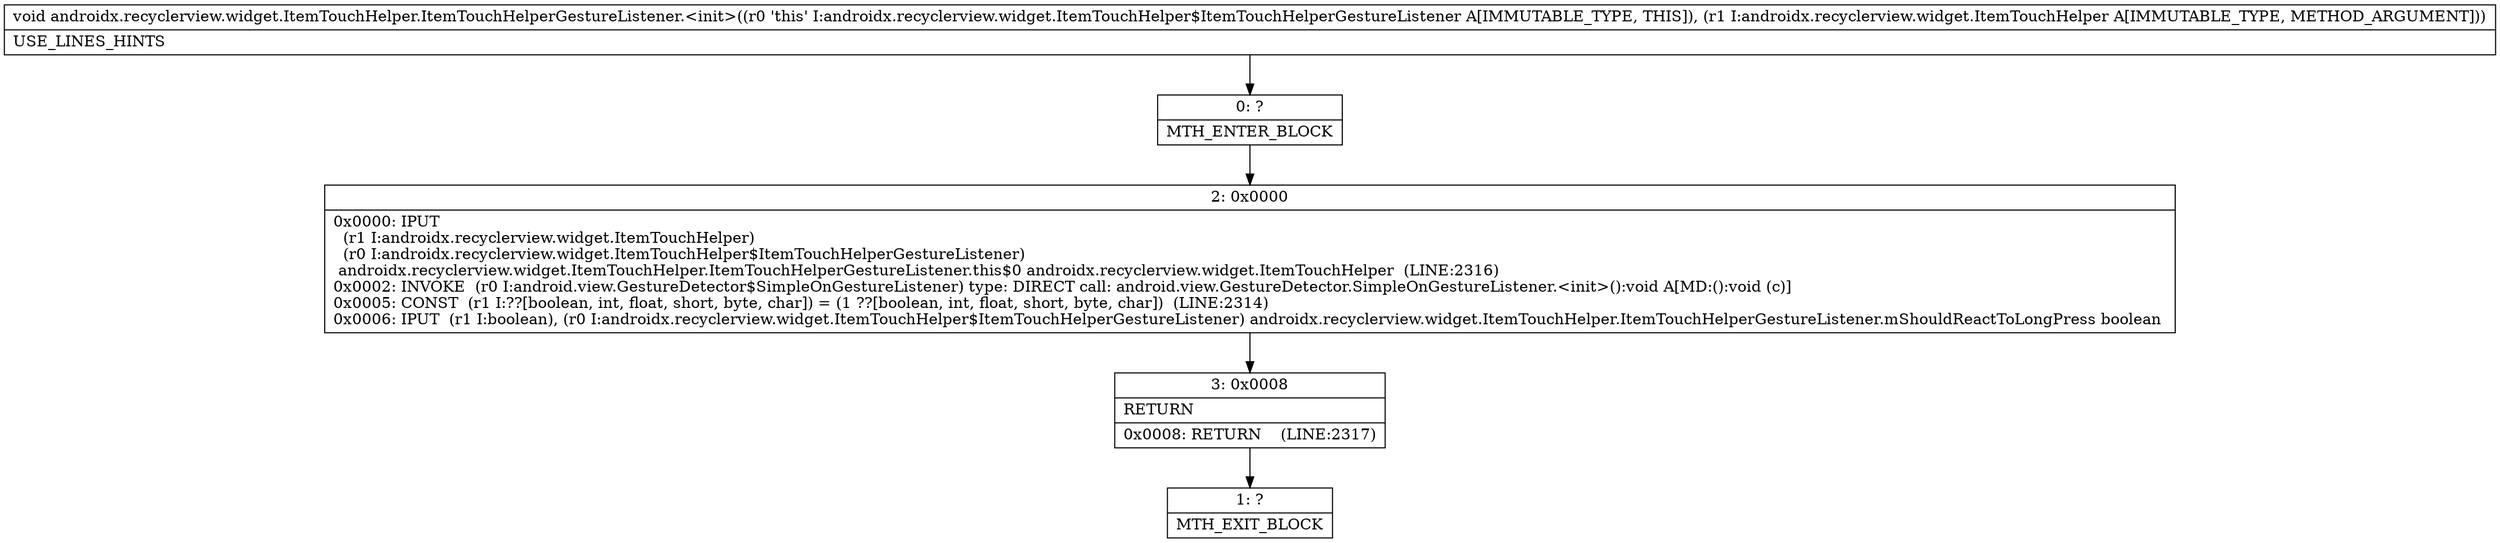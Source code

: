 digraph "CFG forandroidx.recyclerview.widget.ItemTouchHelper.ItemTouchHelperGestureListener.\<init\>(Landroidx\/recyclerview\/widget\/ItemTouchHelper;)V" {
Node_0 [shape=record,label="{0\:\ ?|MTH_ENTER_BLOCK\l}"];
Node_2 [shape=record,label="{2\:\ 0x0000|0x0000: IPUT  \l  (r1 I:androidx.recyclerview.widget.ItemTouchHelper)\l  (r0 I:androidx.recyclerview.widget.ItemTouchHelper$ItemTouchHelperGestureListener)\l androidx.recyclerview.widget.ItemTouchHelper.ItemTouchHelperGestureListener.this$0 androidx.recyclerview.widget.ItemTouchHelper  (LINE:2316)\l0x0002: INVOKE  (r0 I:android.view.GestureDetector$SimpleOnGestureListener) type: DIRECT call: android.view.GestureDetector.SimpleOnGestureListener.\<init\>():void A[MD:():void (c)]\l0x0005: CONST  (r1 I:??[boolean, int, float, short, byte, char]) = (1 ??[boolean, int, float, short, byte, char])  (LINE:2314)\l0x0006: IPUT  (r1 I:boolean), (r0 I:androidx.recyclerview.widget.ItemTouchHelper$ItemTouchHelperGestureListener) androidx.recyclerview.widget.ItemTouchHelper.ItemTouchHelperGestureListener.mShouldReactToLongPress boolean \l}"];
Node_3 [shape=record,label="{3\:\ 0x0008|RETURN\l|0x0008: RETURN    (LINE:2317)\l}"];
Node_1 [shape=record,label="{1\:\ ?|MTH_EXIT_BLOCK\l}"];
MethodNode[shape=record,label="{void androidx.recyclerview.widget.ItemTouchHelper.ItemTouchHelperGestureListener.\<init\>((r0 'this' I:androidx.recyclerview.widget.ItemTouchHelper$ItemTouchHelperGestureListener A[IMMUTABLE_TYPE, THIS]), (r1 I:androidx.recyclerview.widget.ItemTouchHelper A[IMMUTABLE_TYPE, METHOD_ARGUMENT]))  | USE_LINES_HINTS\l}"];
MethodNode -> Node_0;Node_0 -> Node_2;
Node_2 -> Node_3;
Node_3 -> Node_1;
}

